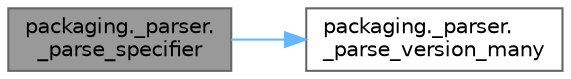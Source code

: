 digraph "packaging._parser._parse_specifier"
{
 // LATEX_PDF_SIZE
  bgcolor="transparent";
  edge [fontname=Helvetica,fontsize=10,labelfontname=Helvetica,labelfontsize=10];
  node [fontname=Helvetica,fontsize=10,shape=box,height=0.2,width=0.4];
  rankdir="LR";
  Node1 [id="Node000001",label="packaging._parser.\l_parse_specifier",height=0.2,width=0.4,color="gray40", fillcolor="grey60", style="filled", fontcolor="black",tooltip=" "];
  Node1 -> Node2 [id="edge1_Node000001_Node000002",color="steelblue1",style="solid",tooltip=" "];
  Node2 [id="Node000002",label="packaging._parser.\l_parse_version_many",height=0.2,width=0.4,color="grey40", fillcolor="white", style="filled",URL="$namespacepackaging_1_1__parser.html#a12be681be357eb1fe54294e9ca10115e",tooltip=" "];
}
